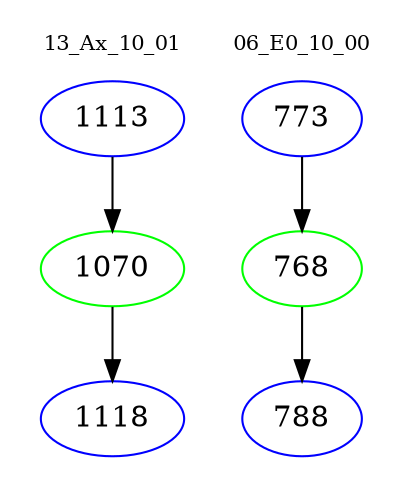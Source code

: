 digraph{
subgraph cluster_0 {
color = white
label = "13_Ax_10_01";
fontsize=10;
T0_1113 [label="1113", color="blue"]
T0_1113 -> T0_1070 [color="black"]
T0_1070 [label="1070", color="green"]
T0_1070 -> T0_1118 [color="black"]
T0_1118 [label="1118", color="blue"]
}
subgraph cluster_1 {
color = white
label = "06_E0_10_00";
fontsize=10;
T1_773 [label="773", color="blue"]
T1_773 -> T1_768 [color="black"]
T1_768 [label="768", color="green"]
T1_768 -> T1_788 [color="black"]
T1_788 [label="788", color="blue"]
}
}

